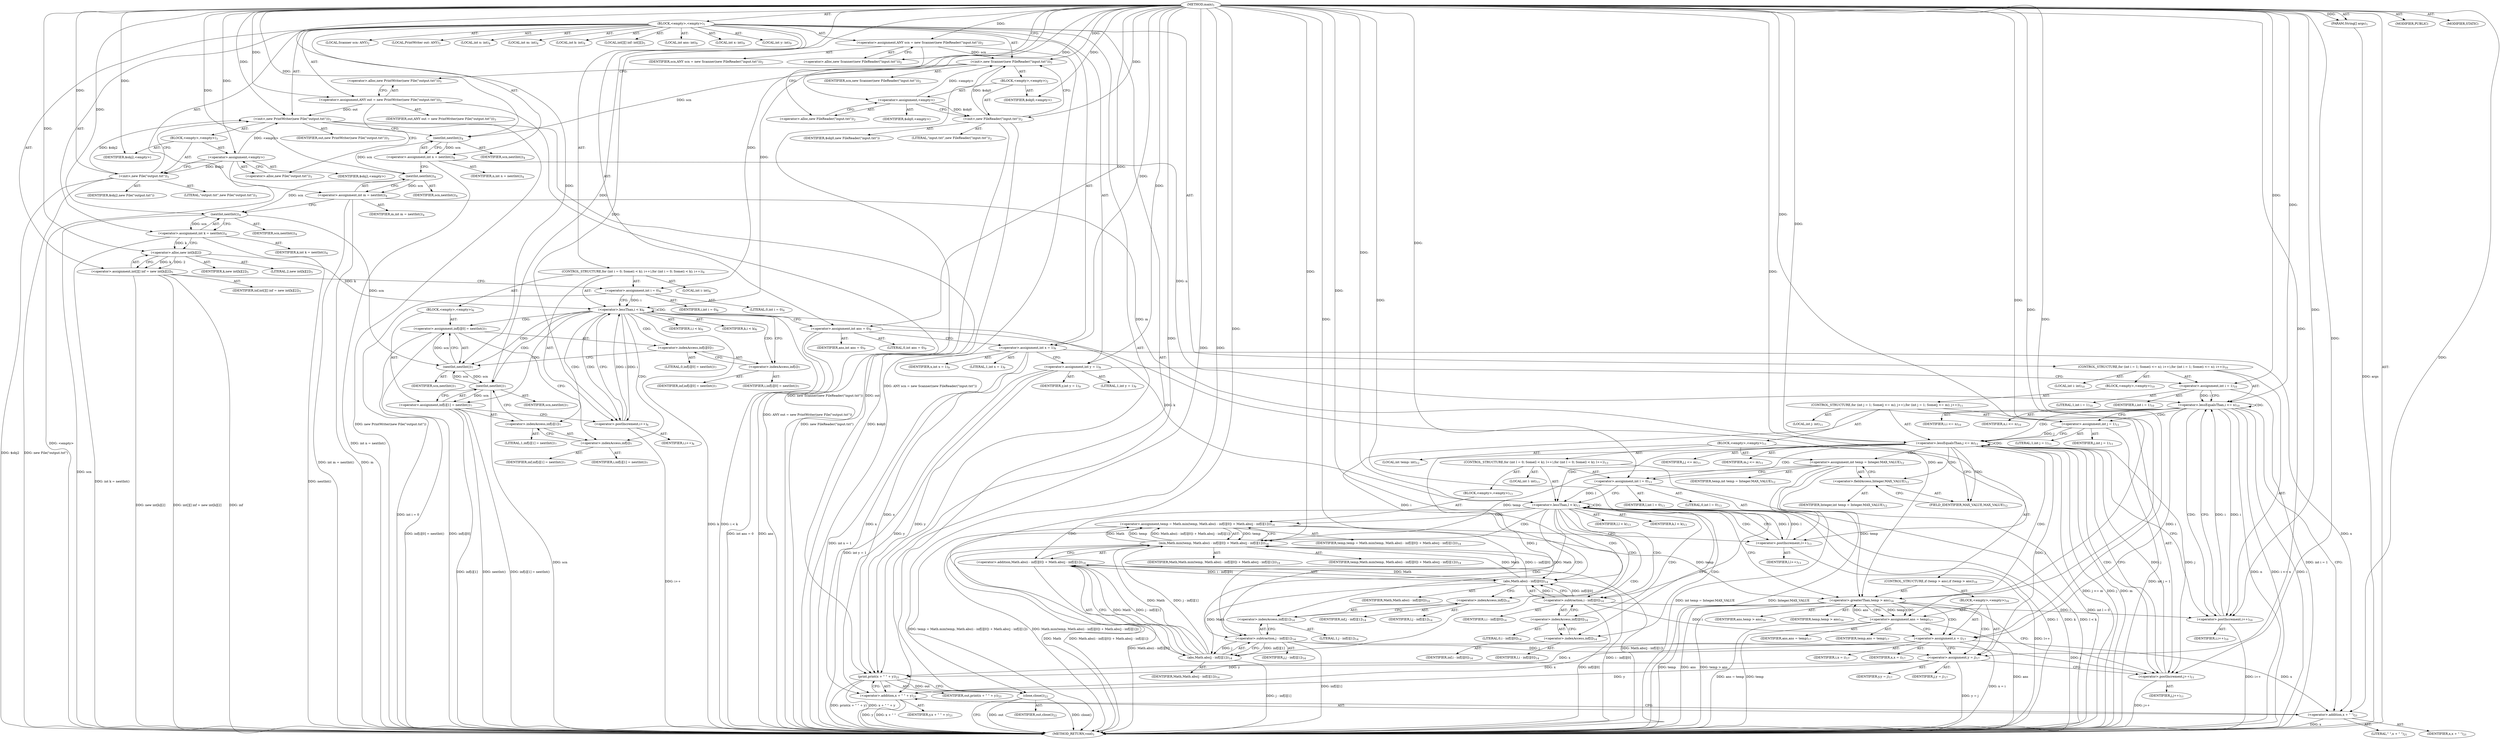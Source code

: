 digraph "main" {  
"21" [label = <(METHOD,main)<SUB>1</SUB>> ]
"22" [label = <(PARAM,String[] args)<SUB>1</SUB>> ]
"23" [label = <(BLOCK,&lt;empty&gt;,&lt;empty&gt;)<SUB>1</SUB>> ]
"4" [label = <(LOCAL,Scanner scn: ANY)<SUB>2</SUB>> ]
"24" [label = <(&lt;operator&gt;.assignment,ANY scn = new Scanner(new FileReader(&quot;input.txt&quot;)))<SUB>2</SUB>> ]
"25" [label = <(IDENTIFIER,scn,ANY scn = new Scanner(new FileReader(&quot;input.txt&quot;)))<SUB>2</SUB>> ]
"26" [label = <(&lt;operator&gt;.alloc,new Scanner(new FileReader(&quot;input.txt&quot;)))<SUB>2</SUB>> ]
"27" [label = <(&lt;init&gt;,new Scanner(new FileReader(&quot;input.txt&quot;)))<SUB>2</SUB>> ]
"3" [label = <(IDENTIFIER,scn,new Scanner(new FileReader(&quot;input.txt&quot;)))<SUB>2</SUB>> ]
"28" [label = <(BLOCK,&lt;empty&gt;,&lt;empty&gt;)<SUB>2</SUB>> ]
"29" [label = <(&lt;operator&gt;.assignment,&lt;empty&gt;)> ]
"30" [label = <(IDENTIFIER,$obj0,&lt;empty&gt;)> ]
"31" [label = <(&lt;operator&gt;.alloc,new FileReader(&quot;input.txt&quot;))<SUB>2</SUB>> ]
"32" [label = <(&lt;init&gt;,new FileReader(&quot;input.txt&quot;))<SUB>2</SUB>> ]
"33" [label = <(IDENTIFIER,$obj0,new FileReader(&quot;input.txt&quot;))> ]
"34" [label = <(LITERAL,&quot;input.txt&quot;,new FileReader(&quot;input.txt&quot;))<SUB>2</SUB>> ]
"35" [label = <(IDENTIFIER,$obj0,&lt;empty&gt;)> ]
"6" [label = <(LOCAL,PrintWriter out: ANY)<SUB>3</SUB>> ]
"36" [label = <(&lt;operator&gt;.assignment,ANY out = new PrintWriter(new File(&quot;output.txt&quot;)))<SUB>3</SUB>> ]
"37" [label = <(IDENTIFIER,out,ANY out = new PrintWriter(new File(&quot;output.txt&quot;)))<SUB>3</SUB>> ]
"38" [label = <(&lt;operator&gt;.alloc,new PrintWriter(new File(&quot;output.txt&quot;)))<SUB>3</SUB>> ]
"39" [label = <(&lt;init&gt;,new PrintWriter(new File(&quot;output.txt&quot;)))<SUB>3</SUB>> ]
"5" [label = <(IDENTIFIER,out,new PrintWriter(new File(&quot;output.txt&quot;)))<SUB>3</SUB>> ]
"40" [label = <(BLOCK,&lt;empty&gt;,&lt;empty&gt;)<SUB>3</SUB>> ]
"41" [label = <(&lt;operator&gt;.assignment,&lt;empty&gt;)> ]
"42" [label = <(IDENTIFIER,$obj2,&lt;empty&gt;)> ]
"43" [label = <(&lt;operator&gt;.alloc,new File(&quot;output.txt&quot;))<SUB>3</SUB>> ]
"44" [label = <(&lt;init&gt;,new File(&quot;output.txt&quot;))<SUB>3</SUB>> ]
"45" [label = <(IDENTIFIER,$obj2,new File(&quot;output.txt&quot;))> ]
"46" [label = <(LITERAL,&quot;output.txt&quot;,new File(&quot;output.txt&quot;))<SUB>3</SUB>> ]
"47" [label = <(IDENTIFIER,$obj2,&lt;empty&gt;)> ]
"48" [label = <(LOCAL,int n: int)<SUB>4</SUB>> ]
"49" [label = <(LOCAL,int m: int)<SUB>4</SUB>> ]
"50" [label = <(LOCAL,int k: int)<SUB>4</SUB>> ]
"51" [label = <(&lt;operator&gt;.assignment,int n = nextInt())<SUB>4</SUB>> ]
"52" [label = <(IDENTIFIER,n,int n = nextInt())<SUB>4</SUB>> ]
"53" [label = <(nextInt,nextInt())<SUB>4</SUB>> ]
"54" [label = <(IDENTIFIER,scn,nextInt())<SUB>4</SUB>> ]
"55" [label = <(&lt;operator&gt;.assignment,int m = nextInt())<SUB>4</SUB>> ]
"56" [label = <(IDENTIFIER,m,int m = nextInt())<SUB>4</SUB>> ]
"57" [label = <(nextInt,nextInt())<SUB>4</SUB>> ]
"58" [label = <(IDENTIFIER,scn,nextInt())<SUB>4</SUB>> ]
"59" [label = <(&lt;operator&gt;.assignment,int k = nextInt())<SUB>4</SUB>> ]
"60" [label = <(IDENTIFIER,k,int k = nextInt())<SUB>4</SUB>> ]
"61" [label = <(nextInt,nextInt())<SUB>4</SUB>> ]
"62" [label = <(IDENTIFIER,scn,nextInt())<SUB>4</SUB>> ]
"63" [label = <(LOCAL,int[][] inf: int[][])<SUB>5</SUB>> ]
"64" [label = <(&lt;operator&gt;.assignment,int[][] inf = new int[k][2])<SUB>5</SUB>> ]
"65" [label = <(IDENTIFIER,inf,int[][] inf = new int[k][2])<SUB>5</SUB>> ]
"66" [label = <(&lt;operator&gt;.alloc,new int[k][2])> ]
"67" [label = <(IDENTIFIER,k,new int[k][2])<SUB>5</SUB>> ]
"68" [label = <(LITERAL,2,new int[k][2])<SUB>5</SUB>> ]
"69" [label = <(CONTROL_STRUCTURE,for (int i = 0; Some(i &lt; k); i++),for (int i = 0; Some(i &lt; k); i++))<SUB>6</SUB>> ]
"70" [label = <(LOCAL,int i: int)<SUB>6</SUB>> ]
"71" [label = <(&lt;operator&gt;.assignment,int i = 0)<SUB>6</SUB>> ]
"72" [label = <(IDENTIFIER,i,int i = 0)<SUB>6</SUB>> ]
"73" [label = <(LITERAL,0,int i = 0)<SUB>6</SUB>> ]
"74" [label = <(&lt;operator&gt;.lessThan,i &lt; k)<SUB>6</SUB>> ]
"75" [label = <(IDENTIFIER,i,i &lt; k)<SUB>6</SUB>> ]
"76" [label = <(IDENTIFIER,k,i &lt; k)<SUB>6</SUB>> ]
"77" [label = <(&lt;operator&gt;.postIncrement,i++)<SUB>6</SUB>> ]
"78" [label = <(IDENTIFIER,i,i++)<SUB>6</SUB>> ]
"79" [label = <(BLOCK,&lt;empty&gt;,&lt;empty&gt;)<SUB>6</SUB>> ]
"80" [label = <(&lt;operator&gt;.assignment,inf[i][0] = nextInt())<SUB>7</SUB>> ]
"81" [label = <(&lt;operator&gt;.indexAccess,inf[i][0])<SUB>7</SUB>> ]
"82" [label = <(&lt;operator&gt;.indexAccess,inf[i])<SUB>7</SUB>> ]
"83" [label = <(IDENTIFIER,inf,inf[i][0] = nextInt())<SUB>7</SUB>> ]
"84" [label = <(IDENTIFIER,i,inf[i][0] = nextInt())<SUB>7</SUB>> ]
"85" [label = <(LITERAL,0,inf[i][0] = nextInt())<SUB>7</SUB>> ]
"86" [label = <(nextInt,nextInt())<SUB>7</SUB>> ]
"87" [label = <(IDENTIFIER,scn,nextInt())<SUB>7</SUB>> ]
"88" [label = <(&lt;operator&gt;.assignment,inf[i][1] = nextInt())<SUB>7</SUB>> ]
"89" [label = <(&lt;operator&gt;.indexAccess,inf[i][1])<SUB>7</SUB>> ]
"90" [label = <(&lt;operator&gt;.indexAccess,inf[i])<SUB>7</SUB>> ]
"91" [label = <(IDENTIFIER,inf,inf[i][1] = nextInt())<SUB>7</SUB>> ]
"92" [label = <(IDENTIFIER,i,inf[i][1] = nextInt())<SUB>7</SUB>> ]
"93" [label = <(LITERAL,1,inf[i][1] = nextInt())<SUB>7</SUB>> ]
"94" [label = <(nextInt,nextInt())<SUB>7</SUB>> ]
"95" [label = <(IDENTIFIER,scn,nextInt())<SUB>7</SUB>> ]
"96" [label = <(LOCAL,int ans: int)<SUB>9</SUB>> ]
"97" [label = <(LOCAL,int x: int)<SUB>9</SUB>> ]
"98" [label = <(LOCAL,int y: int)<SUB>9</SUB>> ]
"99" [label = <(&lt;operator&gt;.assignment,int ans = 0)<SUB>9</SUB>> ]
"100" [label = <(IDENTIFIER,ans,int ans = 0)<SUB>9</SUB>> ]
"101" [label = <(LITERAL,0,int ans = 0)<SUB>9</SUB>> ]
"102" [label = <(&lt;operator&gt;.assignment,int x = 1)<SUB>9</SUB>> ]
"103" [label = <(IDENTIFIER,x,int x = 1)<SUB>9</SUB>> ]
"104" [label = <(LITERAL,1,int x = 1)<SUB>9</SUB>> ]
"105" [label = <(&lt;operator&gt;.assignment,int y = 1)<SUB>9</SUB>> ]
"106" [label = <(IDENTIFIER,y,int y = 1)<SUB>9</SUB>> ]
"107" [label = <(LITERAL,1,int y = 1)<SUB>9</SUB>> ]
"108" [label = <(CONTROL_STRUCTURE,for (int i = 1; Some(i &lt;= n); i++),for (int i = 1; Some(i &lt;= n); i++))<SUB>10</SUB>> ]
"109" [label = <(LOCAL,int i: int)<SUB>10</SUB>> ]
"110" [label = <(&lt;operator&gt;.assignment,int i = 1)<SUB>10</SUB>> ]
"111" [label = <(IDENTIFIER,i,int i = 1)<SUB>10</SUB>> ]
"112" [label = <(LITERAL,1,int i = 1)<SUB>10</SUB>> ]
"113" [label = <(&lt;operator&gt;.lessEqualsThan,i &lt;= n)<SUB>10</SUB>> ]
"114" [label = <(IDENTIFIER,i,i &lt;= n)<SUB>10</SUB>> ]
"115" [label = <(IDENTIFIER,n,i &lt;= n)<SUB>10</SUB>> ]
"116" [label = <(&lt;operator&gt;.postIncrement,i++)<SUB>10</SUB>> ]
"117" [label = <(IDENTIFIER,i,i++)<SUB>10</SUB>> ]
"118" [label = <(BLOCK,&lt;empty&gt;,&lt;empty&gt;)<SUB>10</SUB>> ]
"119" [label = <(CONTROL_STRUCTURE,for (int j = 1; Some(j &lt;= m); j++),for (int j = 1; Some(j &lt;= m); j++))<SUB>11</SUB>> ]
"120" [label = <(LOCAL,int j: int)<SUB>11</SUB>> ]
"121" [label = <(&lt;operator&gt;.assignment,int j = 1)<SUB>11</SUB>> ]
"122" [label = <(IDENTIFIER,j,int j = 1)<SUB>11</SUB>> ]
"123" [label = <(LITERAL,1,int j = 1)<SUB>11</SUB>> ]
"124" [label = <(&lt;operator&gt;.lessEqualsThan,j &lt;= m)<SUB>11</SUB>> ]
"125" [label = <(IDENTIFIER,j,j &lt;= m)<SUB>11</SUB>> ]
"126" [label = <(IDENTIFIER,m,j &lt;= m)<SUB>11</SUB>> ]
"127" [label = <(&lt;operator&gt;.postIncrement,j++)<SUB>11</SUB>> ]
"128" [label = <(IDENTIFIER,j,j++)<SUB>11</SUB>> ]
"129" [label = <(BLOCK,&lt;empty&gt;,&lt;empty&gt;)<SUB>11</SUB>> ]
"130" [label = <(LOCAL,int temp: int)<SUB>12</SUB>> ]
"131" [label = <(&lt;operator&gt;.assignment,int temp = Integer.MAX_VALUE)<SUB>12</SUB>> ]
"132" [label = <(IDENTIFIER,temp,int temp = Integer.MAX_VALUE)<SUB>12</SUB>> ]
"133" [label = <(&lt;operator&gt;.fieldAccess,Integer.MAX_VALUE)<SUB>12</SUB>> ]
"134" [label = <(IDENTIFIER,Integer,int temp = Integer.MAX_VALUE)<SUB>12</SUB>> ]
"135" [label = <(FIELD_IDENTIFIER,MAX_VALUE,MAX_VALUE)<SUB>12</SUB>> ]
"136" [label = <(CONTROL_STRUCTURE,for (int l = 0; Some(l &lt; k); l++),for (int l = 0; Some(l &lt; k); l++))<SUB>13</SUB>> ]
"137" [label = <(LOCAL,int l: int)<SUB>13</SUB>> ]
"138" [label = <(&lt;operator&gt;.assignment,int l = 0)<SUB>13</SUB>> ]
"139" [label = <(IDENTIFIER,l,int l = 0)<SUB>13</SUB>> ]
"140" [label = <(LITERAL,0,int l = 0)<SUB>13</SUB>> ]
"141" [label = <(&lt;operator&gt;.lessThan,l &lt; k)<SUB>13</SUB>> ]
"142" [label = <(IDENTIFIER,l,l &lt; k)<SUB>13</SUB>> ]
"143" [label = <(IDENTIFIER,k,l &lt; k)<SUB>13</SUB>> ]
"144" [label = <(&lt;operator&gt;.postIncrement,l++)<SUB>13</SUB>> ]
"145" [label = <(IDENTIFIER,l,l++)<SUB>13</SUB>> ]
"146" [label = <(BLOCK,&lt;empty&gt;,&lt;empty&gt;)<SUB>13</SUB>> ]
"147" [label = <(&lt;operator&gt;.assignment,temp = Math.min(temp, Math.abs(i - inf[l][0]) + Math.abs(j - inf[l][1])))<SUB>14</SUB>> ]
"148" [label = <(IDENTIFIER,temp,temp = Math.min(temp, Math.abs(i - inf[l][0]) + Math.abs(j - inf[l][1])))<SUB>14</SUB>> ]
"149" [label = <(min,Math.min(temp, Math.abs(i - inf[l][0]) + Math.abs(j - inf[l][1])))<SUB>14</SUB>> ]
"150" [label = <(IDENTIFIER,Math,Math.min(temp, Math.abs(i - inf[l][0]) + Math.abs(j - inf[l][1])))<SUB>14</SUB>> ]
"151" [label = <(IDENTIFIER,temp,Math.min(temp, Math.abs(i - inf[l][0]) + Math.abs(j - inf[l][1])))<SUB>14</SUB>> ]
"152" [label = <(&lt;operator&gt;.addition,Math.abs(i - inf[l][0]) + Math.abs(j - inf[l][1]))<SUB>14</SUB>> ]
"153" [label = <(abs,Math.abs(i - inf[l][0]))<SUB>14</SUB>> ]
"154" [label = <(IDENTIFIER,Math,Math.abs(i - inf[l][0]))<SUB>14</SUB>> ]
"155" [label = <(&lt;operator&gt;.subtraction,i - inf[l][0])<SUB>14</SUB>> ]
"156" [label = <(IDENTIFIER,i,i - inf[l][0])<SUB>14</SUB>> ]
"157" [label = <(&lt;operator&gt;.indexAccess,inf[l][0])<SUB>14</SUB>> ]
"158" [label = <(&lt;operator&gt;.indexAccess,inf[l])<SUB>14</SUB>> ]
"159" [label = <(IDENTIFIER,inf,i - inf[l][0])<SUB>14</SUB>> ]
"160" [label = <(IDENTIFIER,l,i - inf[l][0])<SUB>14</SUB>> ]
"161" [label = <(LITERAL,0,i - inf[l][0])<SUB>14</SUB>> ]
"162" [label = <(abs,Math.abs(j - inf[l][1]))<SUB>14</SUB>> ]
"163" [label = <(IDENTIFIER,Math,Math.abs(j - inf[l][1]))<SUB>14</SUB>> ]
"164" [label = <(&lt;operator&gt;.subtraction,j - inf[l][1])<SUB>14</SUB>> ]
"165" [label = <(IDENTIFIER,j,j - inf[l][1])<SUB>14</SUB>> ]
"166" [label = <(&lt;operator&gt;.indexAccess,inf[l][1])<SUB>14</SUB>> ]
"167" [label = <(&lt;operator&gt;.indexAccess,inf[l])<SUB>14</SUB>> ]
"168" [label = <(IDENTIFIER,inf,j - inf[l][1])<SUB>14</SUB>> ]
"169" [label = <(IDENTIFIER,l,j - inf[l][1])<SUB>14</SUB>> ]
"170" [label = <(LITERAL,1,j - inf[l][1])<SUB>14</SUB>> ]
"171" [label = <(CONTROL_STRUCTURE,if (temp &gt; ans),if (temp &gt; ans))<SUB>16</SUB>> ]
"172" [label = <(&lt;operator&gt;.greaterThan,temp &gt; ans)<SUB>16</SUB>> ]
"173" [label = <(IDENTIFIER,temp,temp &gt; ans)<SUB>16</SUB>> ]
"174" [label = <(IDENTIFIER,ans,temp &gt; ans)<SUB>16</SUB>> ]
"175" [label = <(BLOCK,&lt;empty&gt;,&lt;empty&gt;)<SUB>16</SUB>> ]
"176" [label = <(&lt;operator&gt;.assignment,ans = temp)<SUB>17</SUB>> ]
"177" [label = <(IDENTIFIER,ans,ans = temp)<SUB>17</SUB>> ]
"178" [label = <(IDENTIFIER,temp,ans = temp)<SUB>17</SUB>> ]
"179" [label = <(&lt;operator&gt;.assignment,x = i)<SUB>17</SUB>> ]
"180" [label = <(IDENTIFIER,x,x = i)<SUB>17</SUB>> ]
"181" [label = <(IDENTIFIER,i,x = i)<SUB>17</SUB>> ]
"182" [label = <(&lt;operator&gt;.assignment,y = j)<SUB>17</SUB>> ]
"183" [label = <(IDENTIFIER,y,y = j)<SUB>17</SUB>> ]
"184" [label = <(IDENTIFIER,j,y = j)<SUB>17</SUB>> ]
"185" [label = <(print,print(x + &quot; &quot; + y))<SUB>21</SUB>> ]
"186" [label = <(IDENTIFIER,out,print(x + &quot; &quot; + y))<SUB>21</SUB>> ]
"187" [label = <(&lt;operator&gt;.addition,x + &quot; &quot; + y)<SUB>21</SUB>> ]
"188" [label = <(&lt;operator&gt;.addition,x + &quot; &quot;)<SUB>21</SUB>> ]
"189" [label = <(IDENTIFIER,x,x + &quot; &quot;)<SUB>21</SUB>> ]
"190" [label = <(LITERAL,&quot; &quot;,x + &quot; &quot;)<SUB>21</SUB>> ]
"191" [label = <(IDENTIFIER,y,x + &quot; &quot; + y)<SUB>21</SUB>> ]
"192" [label = <(close,close())<SUB>22</SUB>> ]
"193" [label = <(IDENTIFIER,out,close())<SUB>22</SUB>> ]
"194" [label = <(MODIFIER,PUBLIC)> ]
"195" [label = <(MODIFIER,STATIC)> ]
"196" [label = <(METHOD_RETURN,void)<SUB>1</SUB>> ]
  "21" -> "22"  [ label = "AST: "] 
  "21" -> "23"  [ label = "AST: "] 
  "21" -> "194"  [ label = "AST: "] 
  "21" -> "195"  [ label = "AST: "] 
  "21" -> "196"  [ label = "AST: "] 
  "23" -> "4"  [ label = "AST: "] 
  "23" -> "24"  [ label = "AST: "] 
  "23" -> "27"  [ label = "AST: "] 
  "23" -> "6"  [ label = "AST: "] 
  "23" -> "36"  [ label = "AST: "] 
  "23" -> "39"  [ label = "AST: "] 
  "23" -> "48"  [ label = "AST: "] 
  "23" -> "49"  [ label = "AST: "] 
  "23" -> "50"  [ label = "AST: "] 
  "23" -> "51"  [ label = "AST: "] 
  "23" -> "55"  [ label = "AST: "] 
  "23" -> "59"  [ label = "AST: "] 
  "23" -> "63"  [ label = "AST: "] 
  "23" -> "64"  [ label = "AST: "] 
  "23" -> "69"  [ label = "AST: "] 
  "23" -> "96"  [ label = "AST: "] 
  "23" -> "97"  [ label = "AST: "] 
  "23" -> "98"  [ label = "AST: "] 
  "23" -> "99"  [ label = "AST: "] 
  "23" -> "102"  [ label = "AST: "] 
  "23" -> "105"  [ label = "AST: "] 
  "23" -> "108"  [ label = "AST: "] 
  "23" -> "185"  [ label = "AST: "] 
  "23" -> "192"  [ label = "AST: "] 
  "24" -> "25"  [ label = "AST: "] 
  "24" -> "26"  [ label = "AST: "] 
  "27" -> "3"  [ label = "AST: "] 
  "27" -> "28"  [ label = "AST: "] 
  "28" -> "29"  [ label = "AST: "] 
  "28" -> "32"  [ label = "AST: "] 
  "28" -> "35"  [ label = "AST: "] 
  "29" -> "30"  [ label = "AST: "] 
  "29" -> "31"  [ label = "AST: "] 
  "32" -> "33"  [ label = "AST: "] 
  "32" -> "34"  [ label = "AST: "] 
  "36" -> "37"  [ label = "AST: "] 
  "36" -> "38"  [ label = "AST: "] 
  "39" -> "5"  [ label = "AST: "] 
  "39" -> "40"  [ label = "AST: "] 
  "40" -> "41"  [ label = "AST: "] 
  "40" -> "44"  [ label = "AST: "] 
  "40" -> "47"  [ label = "AST: "] 
  "41" -> "42"  [ label = "AST: "] 
  "41" -> "43"  [ label = "AST: "] 
  "44" -> "45"  [ label = "AST: "] 
  "44" -> "46"  [ label = "AST: "] 
  "51" -> "52"  [ label = "AST: "] 
  "51" -> "53"  [ label = "AST: "] 
  "53" -> "54"  [ label = "AST: "] 
  "55" -> "56"  [ label = "AST: "] 
  "55" -> "57"  [ label = "AST: "] 
  "57" -> "58"  [ label = "AST: "] 
  "59" -> "60"  [ label = "AST: "] 
  "59" -> "61"  [ label = "AST: "] 
  "61" -> "62"  [ label = "AST: "] 
  "64" -> "65"  [ label = "AST: "] 
  "64" -> "66"  [ label = "AST: "] 
  "66" -> "67"  [ label = "AST: "] 
  "66" -> "68"  [ label = "AST: "] 
  "69" -> "70"  [ label = "AST: "] 
  "69" -> "71"  [ label = "AST: "] 
  "69" -> "74"  [ label = "AST: "] 
  "69" -> "77"  [ label = "AST: "] 
  "69" -> "79"  [ label = "AST: "] 
  "71" -> "72"  [ label = "AST: "] 
  "71" -> "73"  [ label = "AST: "] 
  "74" -> "75"  [ label = "AST: "] 
  "74" -> "76"  [ label = "AST: "] 
  "77" -> "78"  [ label = "AST: "] 
  "79" -> "80"  [ label = "AST: "] 
  "79" -> "88"  [ label = "AST: "] 
  "80" -> "81"  [ label = "AST: "] 
  "80" -> "86"  [ label = "AST: "] 
  "81" -> "82"  [ label = "AST: "] 
  "81" -> "85"  [ label = "AST: "] 
  "82" -> "83"  [ label = "AST: "] 
  "82" -> "84"  [ label = "AST: "] 
  "86" -> "87"  [ label = "AST: "] 
  "88" -> "89"  [ label = "AST: "] 
  "88" -> "94"  [ label = "AST: "] 
  "89" -> "90"  [ label = "AST: "] 
  "89" -> "93"  [ label = "AST: "] 
  "90" -> "91"  [ label = "AST: "] 
  "90" -> "92"  [ label = "AST: "] 
  "94" -> "95"  [ label = "AST: "] 
  "99" -> "100"  [ label = "AST: "] 
  "99" -> "101"  [ label = "AST: "] 
  "102" -> "103"  [ label = "AST: "] 
  "102" -> "104"  [ label = "AST: "] 
  "105" -> "106"  [ label = "AST: "] 
  "105" -> "107"  [ label = "AST: "] 
  "108" -> "109"  [ label = "AST: "] 
  "108" -> "110"  [ label = "AST: "] 
  "108" -> "113"  [ label = "AST: "] 
  "108" -> "116"  [ label = "AST: "] 
  "108" -> "118"  [ label = "AST: "] 
  "110" -> "111"  [ label = "AST: "] 
  "110" -> "112"  [ label = "AST: "] 
  "113" -> "114"  [ label = "AST: "] 
  "113" -> "115"  [ label = "AST: "] 
  "116" -> "117"  [ label = "AST: "] 
  "118" -> "119"  [ label = "AST: "] 
  "119" -> "120"  [ label = "AST: "] 
  "119" -> "121"  [ label = "AST: "] 
  "119" -> "124"  [ label = "AST: "] 
  "119" -> "127"  [ label = "AST: "] 
  "119" -> "129"  [ label = "AST: "] 
  "121" -> "122"  [ label = "AST: "] 
  "121" -> "123"  [ label = "AST: "] 
  "124" -> "125"  [ label = "AST: "] 
  "124" -> "126"  [ label = "AST: "] 
  "127" -> "128"  [ label = "AST: "] 
  "129" -> "130"  [ label = "AST: "] 
  "129" -> "131"  [ label = "AST: "] 
  "129" -> "136"  [ label = "AST: "] 
  "129" -> "171"  [ label = "AST: "] 
  "131" -> "132"  [ label = "AST: "] 
  "131" -> "133"  [ label = "AST: "] 
  "133" -> "134"  [ label = "AST: "] 
  "133" -> "135"  [ label = "AST: "] 
  "136" -> "137"  [ label = "AST: "] 
  "136" -> "138"  [ label = "AST: "] 
  "136" -> "141"  [ label = "AST: "] 
  "136" -> "144"  [ label = "AST: "] 
  "136" -> "146"  [ label = "AST: "] 
  "138" -> "139"  [ label = "AST: "] 
  "138" -> "140"  [ label = "AST: "] 
  "141" -> "142"  [ label = "AST: "] 
  "141" -> "143"  [ label = "AST: "] 
  "144" -> "145"  [ label = "AST: "] 
  "146" -> "147"  [ label = "AST: "] 
  "147" -> "148"  [ label = "AST: "] 
  "147" -> "149"  [ label = "AST: "] 
  "149" -> "150"  [ label = "AST: "] 
  "149" -> "151"  [ label = "AST: "] 
  "149" -> "152"  [ label = "AST: "] 
  "152" -> "153"  [ label = "AST: "] 
  "152" -> "162"  [ label = "AST: "] 
  "153" -> "154"  [ label = "AST: "] 
  "153" -> "155"  [ label = "AST: "] 
  "155" -> "156"  [ label = "AST: "] 
  "155" -> "157"  [ label = "AST: "] 
  "157" -> "158"  [ label = "AST: "] 
  "157" -> "161"  [ label = "AST: "] 
  "158" -> "159"  [ label = "AST: "] 
  "158" -> "160"  [ label = "AST: "] 
  "162" -> "163"  [ label = "AST: "] 
  "162" -> "164"  [ label = "AST: "] 
  "164" -> "165"  [ label = "AST: "] 
  "164" -> "166"  [ label = "AST: "] 
  "166" -> "167"  [ label = "AST: "] 
  "166" -> "170"  [ label = "AST: "] 
  "167" -> "168"  [ label = "AST: "] 
  "167" -> "169"  [ label = "AST: "] 
  "171" -> "172"  [ label = "AST: "] 
  "171" -> "175"  [ label = "AST: "] 
  "172" -> "173"  [ label = "AST: "] 
  "172" -> "174"  [ label = "AST: "] 
  "175" -> "176"  [ label = "AST: "] 
  "175" -> "179"  [ label = "AST: "] 
  "175" -> "182"  [ label = "AST: "] 
  "176" -> "177"  [ label = "AST: "] 
  "176" -> "178"  [ label = "AST: "] 
  "179" -> "180"  [ label = "AST: "] 
  "179" -> "181"  [ label = "AST: "] 
  "182" -> "183"  [ label = "AST: "] 
  "182" -> "184"  [ label = "AST: "] 
  "185" -> "186"  [ label = "AST: "] 
  "185" -> "187"  [ label = "AST: "] 
  "187" -> "188"  [ label = "AST: "] 
  "187" -> "191"  [ label = "AST: "] 
  "188" -> "189"  [ label = "AST: "] 
  "188" -> "190"  [ label = "AST: "] 
  "192" -> "193"  [ label = "AST: "] 
  "24" -> "31"  [ label = "CFG: "] 
  "27" -> "38"  [ label = "CFG: "] 
  "36" -> "43"  [ label = "CFG: "] 
  "39" -> "53"  [ label = "CFG: "] 
  "51" -> "57"  [ label = "CFG: "] 
  "55" -> "61"  [ label = "CFG: "] 
  "59" -> "66"  [ label = "CFG: "] 
  "64" -> "71"  [ label = "CFG: "] 
  "99" -> "102"  [ label = "CFG: "] 
  "102" -> "105"  [ label = "CFG: "] 
  "105" -> "110"  [ label = "CFG: "] 
  "185" -> "192"  [ label = "CFG: "] 
  "192" -> "196"  [ label = "CFG: "] 
  "26" -> "24"  [ label = "CFG: "] 
  "38" -> "36"  [ label = "CFG: "] 
  "53" -> "51"  [ label = "CFG: "] 
  "57" -> "55"  [ label = "CFG: "] 
  "61" -> "59"  [ label = "CFG: "] 
  "66" -> "64"  [ label = "CFG: "] 
  "71" -> "74"  [ label = "CFG: "] 
  "74" -> "82"  [ label = "CFG: "] 
  "74" -> "99"  [ label = "CFG: "] 
  "77" -> "74"  [ label = "CFG: "] 
  "110" -> "113"  [ label = "CFG: "] 
  "113" -> "121"  [ label = "CFG: "] 
  "113" -> "188"  [ label = "CFG: "] 
  "116" -> "113"  [ label = "CFG: "] 
  "187" -> "185"  [ label = "CFG: "] 
  "29" -> "32"  [ label = "CFG: "] 
  "32" -> "27"  [ label = "CFG: "] 
  "41" -> "44"  [ label = "CFG: "] 
  "44" -> "39"  [ label = "CFG: "] 
  "80" -> "90"  [ label = "CFG: "] 
  "88" -> "77"  [ label = "CFG: "] 
  "188" -> "187"  [ label = "CFG: "] 
  "31" -> "29"  [ label = "CFG: "] 
  "43" -> "41"  [ label = "CFG: "] 
  "81" -> "86"  [ label = "CFG: "] 
  "86" -> "80"  [ label = "CFG: "] 
  "89" -> "94"  [ label = "CFG: "] 
  "94" -> "88"  [ label = "CFG: "] 
  "121" -> "124"  [ label = "CFG: "] 
  "124" -> "135"  [ label = "CFG: "] 
  "124" -> "116"  [ label = "CFG: "] 
  "127" -> "124"  [ label = "CFG: "] 
  "82" -> "81"  [ label = "CFG: "] 
  "90" -> "89"  [ label = "CFG: "] 
  "131" -> "138"  [ label = "CFG: "] 
  "133" -> "131"  [ label = "CFG: "] 
  "138" -> "141"  [ label = "CFG: "] 
  "141" -> "158"  [ label = "CFG: "] 
  "141" -> "172"  [ label = "CFG: "] 
  "144" -> "141"  [ label = "CFG: "] 
  "172" -> "176"  [ label = "CFG: "] 
  "172" -> "127"  [ label = "CFG: "] 
  "135" -> "133"  [ label = "CFG: "] 
  "147" -> "144"  [ label = "CFG: "] 
  "176" -> "179"  [ label = "CFG: "] 
  "179" -> "182"  [ label = "CFG: "] 
  "182" -> "127"  [ label = "CFG: "] 
  "149" -> "147"  [ label = "CFG: "] 
  "152" -> "149"  [ label = "CFG: "] 
  "153" -> "167"  [ label = "CFG: "] 
  "162" -> "152"  [ label = "CFG: "] 
  "155" -> "153"  [ label = "CFG: "] 
  "164" -> "162"  [ label = "CFG: "] 
  "157" -> "155"  [ label = "CFG: "] 
  "166" -> "164"  [ label = "CFG: "] 
  "158" -> "157"  [ label = "CFG: "] 
  "167" -> "166"  [ label = "CFG: "] 
  "21" -> "26"  [ label = "CFG: "] 
  "22" -> "196"  [ label = "DDG: args"] 
  "24" -> "196"  [ label = "DDG: ANY scn = new Scanner(new FileReader(&quot;input.txt&quot;))"] 
  "32" -> "196"  [ label = "DDG: $obj0"] 
  "32" -> "196"  [ label = "DDG: new FileReader(&quot;input.txt&quot;)"] 
  "27" -> "196"  [ label = "DDG: new Scanner(new FileReader(&quot;input.txt&quot;))"] 
  "36" -> "196"  [ label = "DDG: ANY out = new PrintWriter(new File(&quot;output.txt&quot;))"] 
  "41" -> "196"  [ label = "DDG: &lt;empty&gt;"] 
  "44" -> "196"  [ label = "DDG: $obj2"] 
  "44" -> "196"  [ label = "DDG: new File(&quot;output.txt&quot;)"] 
  "39" -> "196"  [ label = "DDG: new PrintWriter(new File(&quot;output.txt&quot;))"] 
  "51" -> "196"  [ label = "DDG: int n = nextInt()"] 
  "55" -> "196"  [ label = "DDG: m"] 
  "55" -> "196"  [ label = "DDG: int m = nextInt()"] 
  "61" -> "196"  [ label = "DDG: scn"] 
  "59" -> "196"  [ label = "DDG: nextInt()"] 
  "59" -> "196"  [ label = "DDG: int k = nextInt()"] 
  "64" -> "196"  [ label = "DDG: inf"] 
  "64" -> "196"  [ label = "DDG: new int[k][2]"] 
  "64" -> "196"  [ label = "DDG: int[][] inf = new int[k][2]"] 
  "71" -> "196"  [ label = "DDG: int i = 0"] 
  "74" -> "196"  [ label = "DDG: k"] 
  "74" -> "196"  [ label = "DDG: i &lt; k"] 
  "99" -> "196"  [ label = "DDG: ans"] 
  "99" -> "196"  [ label = "DDG: int ans = 0"] 
  "102" -> "196"  [ label = "DDG: int x = 1"] 
  "105" -> "196"  [ label = "DDG: int y = 1"] 
  "110" -> "196"  [ label = "DDG: int i = 1"] 
  "113" -> "196"  [ label = "DDG: i"] 
  "113" -> "196"  [ label = "DDG: n"] 
  "113" -> "196"  [ label = "DDG: i &lt;= n"] 
  "188" -> "196"  [ label = "DDG: x"] 
  "187" -> "196"  [ label = "DDG: x + &quot; &quot;"] 
  "187" -> "196"  [ label = "DDG: y"] 
  "185" -> "196"  [ label = "DDG: x + &quot; &quot; + y"] 
  "185" -> "196"  [ label = "DDG: print(x + &quot; &quot; + y)"] 
  "192" -> "196"  [ label = "DDG: out"] 
  "192" -> "196"  [ label = "DDG: close()"] 
  "121" -> "196"  [ label = "DDG: int j = 1"] 
  "124" -> "196"  [ label = "DDG: j"] 
  "124" -> "196"  [ label = "DDG: m"] 
  "124" -> "196"  [ label = "DDG: j &lt;= m"] 
  "116" -> "196"  [ label = "DDG: i++"] 
  "131" -> "196"  [ label = "DDG: Integer.MAX_VALUE"] 
  "131" -> "196"  [ label = "DDG: int temp = Integer.MAX_VALUE"] 
  "138" -> "196"  [ label = "DDG: int l = 0"] 
  "141" -> "196"  [ label = "DDG: l"] 
  "141" -> "196"  [ label = "DDG: k"] 
  "141" -> "196"  [ label = "DDG: l &lt; k"] 
  "172" -> "196"  [ label = "DDG: temp"] 
  "172" -> "196"  [ label = "DDG: ans"] 
  "172" -> "196"  [ label = "DDG: temp &gt; ans"] 
  "176" -> "196"  [ label = "DDG: ans"] 
  "176" -> "196"  [ label = "DDG: temp"] 
  "176" -> "196"  [ label = "DDG: ans = temp"] 
  "179" -> "196"  [ label = "DDG: x = i"] 
  "182" -> "196"  [ label = "DDG: y = j"] 
  "127" -> "196"  [ label = "DDG: j++"] 
  "149" -> "196"  [ label = "DDG: Math"] 
  "155" -> "196"  [ label = "DDG: inf[l][0]"] 
  "153" -> "196"  [ label = "DDG: i - inf[l][0]"] 
  "152" -> "196"  [ label = "DDG: Math.abs(i - inf[l][0])"] 
  "164" -> "196"  [ label = "DDG: inf[l][1]"] 
  "162" -> "196"  [ label = "DDG: j - inf[l][1]"] 
  "152" -> "196"  [ label = "DDG: Math.abs(j - inf[l][1])"] 
  "149" -> "196"  [ label = "DDG: Math.abs(i - inf[l][0]) + Math.abs(j - inf[l][1])"] 
  "147" -> "196"  [ label = "DDG: Math.min(temp, Math.abs(i - inf[l][0]) + Math.abs(j - inf[l][1]))"] 
  "147" -> "196"  [ label = "DDG: temp = Math.min(temp, Math.abs(i - inf[l][0]) + Math.abs(j - inf[l][1]))"] 
  "144" -> "196"  [ label = "DDG: l++"] 
  "80" -> "196"  [ label = "DDG: inf[i][0]"] 
  "80" -> "196"  [ label = "DDG: inf[i][0] = nextInt()"] 
  "88" -> "196"  [ label = "DDG: inf[i][1]"] 
  "94" -> "196"  [ label = "DDG: scn"] 
  "88" -> "196"  [ label = "DDG: nextInt()"] 
  "88" -> "196"  [ label = "DDG: inf[i][1] = nextInt()"] 
  "77" -> "196"  [ label = "DDG: i++"] 
  "21" -> "22"  [ label = "DDG: "] 
  "21" -> "24"  [ label = "DDG: "] 
  "21" -> "36"  [ label = "DDG: "] 
  "53" -> "51"  [ label = "DDG: scn"] 
  "57" -> "55"  [ label = "DDG: scn"] 
  "61" -> "59"  [ label = "DDG: scn"] 
  "66" -> "64"  [ label = "DDG: k"] 
  "66" -> "64"  [ label = "DDG: 2"] 
  "21" -> "99"  [ label = "DDG: "] 
  "21" -> "102"  [ label = "DDG: "] 
  "21" -> "105"  [ label = "DDG: "] 
  "24" -> "27"  [ label = "DDG: scn"] 
  "21" -> "27"  [ label = "DDG: "] 
  "29" -> "27"  [ label = "DDG: &lt;empty&gt;"] 
  "32" -> "27"  [ label = "DDG: $obj0"] 
  "36" -> "39"  [ label = "DDG: out"] 
  "21" -> "39"  [ label = "DDG: "] 
  "41" -> "39"  [ label = "DDG: &lt;empty&gt;"] 
  "44" -> "39"  [ label = "DDG: $obj2"] 
  "21" -> "71"  [ label = "DDG: "] 
  "21" -> "110"  [ label = "DDG: "] 
  "39" -> "185"  [ label = "DDG: out"] 
  "21" -> "185"  [ label = "DDG: "] 
  "102" -> "185"  [ label = "DDG: x"] 
  "179" -> "185"  [ label = "DDG: x"] 
  "105" -> "185"  [ label = "DDG: y"] 
  "182" -> "185"  [ label = "DDG: y"] 
  "185" -> "192"  [ label = "DDG: out"] 
  "21" -> "192"  [ label = "DDG: "] 
  "21" -> "29"  [ label = "DDG: "] 
  "21" -> "35"  [ label = "DDG: "] 
  "21" -> "41"  [ label = "DDG: "] 
  "21" -> "47"  [ label = "DDG: "] 
  "27" -> "53"  [ label = "DDG: scn"] 
  "21" -> "53"  [ label = "DDG: "] 
  "53" -> "57"  [ label = "DDG: scn"] 
  "21" -> "57"  [ label = "DDG: "] 
  "57" -> "61"  [ label = "DDG: scn"] 
  "21" -> "61"  [ label = "DDG: "] 
  "59" -> "66"  [ label = "DDG: k"] 
  "21" -> "66"  [ label = "DDG: "] 
  "71" -> "74"  [ label = "DDG: i"] 
  "77" -> "74"  [ label = "DDG: i"] 
  "21" -> "74"  [ label = "DDG: "] 
  "66" -> "74"  [ label = "DDG: k"] 
  "74" -> "77"  [ label = "DDG: i"] 
  "21" -> "77"  [ label = "DDG: "] 
  "86" -> "80"  [ label = "DDG: scn"] 
  "94" -> "88"  [ label = "DDG: scn"] 
  "110" -> "113"  [ label = "DDG: i"] 
  "116" -> "113"  [ label = "DDG: i"] 
  "21" -> "113"  [ label = "DDG: "] 
  "51" -> "113"  [ label = "DDG: n"] 
  "113" -> "116"  [ label = "DDG: i"] 
  "155" -> "116"  [ label = "DDG: i"] 
  "21" -> "116"  [ label = "DDG: "] 
  "102" -> "187"  [ label = "DDG: x"] 
  "179" -> "187"  [ label = "DDG: x"] 
  "21" -> "187"  [ label = "DDG: "] 
  "105" -> "187"  [ label = "DDG: y"] 
  "182" -> "187"  [ label = "DDG: y"] 
  "29" -> "32"  [ label = "DDG: $obj0"] 
  "21" -> "32"  [ label = "DDG: "] 
  "41" -> "44"  [ label = "DDG: $obj2"] 
  "21" -> "44"  [ label = "DDG: "] 
  "21" -> "121"  [ label = "DDG: "] 
  "102" -> "188"  [ label = "DDG: x"] 
  "179" -> "188"  [ label = "DDG: x"] 
  "21" -> "188"  [ label = "DDG: "] 
  "61" -> "86"  [ label = "DDG: scn"] 
  "94" -> "86"  [ label = "DDG: scn"] 
  "21" -> "86"  [ label = "DDG: "] 
  "86" -> "94"  [ label = "DDG: scn"] 
  "21" -> "94"  [ label = "DDG: "] 
  "121" -> "124"  [ label = "DDG: j"] 
  "127" -> "124"  [ label = "DDG: j"] 
  "21" -> "124"  [ label = "DDG: "] 
  "55" -> "124"  [ label = "DDG: m"] 
  "124" -> "127"  [ label = "DDG: j"] 
  "164" -> "127"  [ label = "DDG: j"] 
  "21" -> "127"  [ label = "DDG: "] 
  "21" -> "138"  [ label = "DDG: "] 
  "138" -> "141"  [ label = "DDG: l"] 
  "144" -> "141"  [ label = "DDG: l"] 
  "21" -> "141"  [ label = "DDG: "] 
  "74" -> "141"  [ label = "DDG: k"] 
  "141" -> "144"  [ label = "DDG: l"] 
  "21" -> "144"  [ label = "DDG: "] 
  "149" -> "147"  [ label = "DDG: Math"] 
  "149" -> "147"  [ label = "DDG: temp"] 
  "149" -> "147"  [ label = "DDG: Math.abs(i - inf[l][0]) + Math.abs(j - inf[l][1])"] 
  "131" -> "172"  [ label = "DDG: temp"] 
  "147" -> "172"  [ label = "DDG: temp"] 
  "21" -> "172"  [ label = "DDG: "] 
  "99" -> "172"  [ label = "DDG: ans"] 
  "176" -> "172"  [ label = "DDG: ans"] 
  "172" -> "176"  [ label = "DDG: temp"] 
  "21" -> "176"  [ label = "DDG: "] 
  "113" -> "179"  [ label = "DDG: i"] 
  "155" -> "179"  [ label = "DDG: i"] 
  "21" -> "179"  [ label = "DDG: "] 
  "124" -> "182"  [ label = "DDG: j"] 
  "164" -> "182"  [ label = "DDG: j"] 
  "21" -> "182"  [ label = "DDG: "] 
  "162" -> "149"  [ label = "DDG: Math"] 
  "21" -> "149"  [ label = "DDG: "] 
  "131" -> "149"  [ label = "DDG: temp"] 
  "147" -> "149"  [ label = "DDG: temp"] 
  "153" -> "149"  [ label = "DDG: Math"] 
  "153" -> "149"  [ label = "DDG: i - inf[l][0]"] 
  "162" -> "149"  [ label = "DDG: j - inf[l][1]"] 
  "153" -> "152"  [ label = "DDG: Math"] 
  "153" -> "152"  [ label = "DDG: i - inf[l][0]"] 
  "162" -> "152"  [ label = "DDG: Math"] 
  "162" -> "152"  [ label = "DDG: j - inf[l][1]"] 
  "149" -> "153"  [ label = "DDG: Math"] 
  "21" -> "153"  [ label = "DDG: "] 
  "155" -> "153"  [ label = "DDG: i"] 
  "155" -> "153"  [ label = "DDG: inf[l][0]"] 
  "153" -> "162"  [ label = "DDG: Math"] 
  "21" -> "162"  [ label = "DDG: "] 
  "164" -> "162"  [ label = "DDG: j"] 
  "164" -> "162"  [ label = "DDG: inf[l][1]"] 
  "113" -> "155"  [ label = "DDG: i"] 
  "21" -> "155"  [ label = "DDG: "] 
  "124" -> "164"  [ label = "DDG: j"] 
  "21" -> "164"  [ label = "DDG: "] 
  "74" -> "94"  [ label = "CDG: "] 
  "74" -> "77"  [ label = "CDG: "] 
  "74" -> "89"  [ label = "CDG: "] 
  "74" -> "81"  [ label = "CDG: "] 
  "74" -> "74"  [ label = "CDG: "] 
  "74" -> "82"  [ label = "CDG: "] 
  "74" -> "90"  [ label = "CDG: "] 
  "74" -> "80"  [ label = "CDG: "] 
  "74" -> "88"  [ label = "CDG: "] 
  "74" -> "86"  [ label = "CDG: "] 
  "113" -> "113"  [ label = "CDG: "] 
  "113" -> "116"  [ label = "CDG: "] 
  "113" -> "121"  [ label = "CDG: "] 
  "113" -> "124"  [ label = "CDG: "] 
  "124" -> "141"  [ label = "CDG: "] 
  "124" -> "131"  [ label = "CDG: "] 
  "124" -> "138"  [ label = "CDG: "] 
  "124" -> "135"  [ label = "CDG: "] 
  "124" -> "127"  [ label = "CDG: "] 
  "124" -> "124"  [ label = "CDG: "] 
  "124" -> "133"  [ label = "CDG: "] 
  "124" -> "172"  [ label = "CDG: "] 
  "141" -> "141"  [ label = "CDG: "] 
  "141" -> "167"  [ label = "CDG: "] 
  "141" -> "166"  [ label = "CDG: "] 
  "141" -> "149"  [ label = "CDG: "] 
  "141" -> "162"  [ label = "CDG: "] 
  "141" -> "153"  [ label = "CDG: "] 
  "141" -> "157"  [ label = "CDG: "] 
  "141" -> "144"  [ label = "CDG: "] 
  "141" -> "152"  [ label = "CDG: "] 
  "141" -> "147"  [ label = "CDG: "] 
  "141" -> "164"  [ label = "CDG: "] 
  "141" -> "155"  [ label = "CDG: "] 
  "141" -> "158"  [ label = "CDG: "] 
  "172" -> "179"  [ label = "CDG: "] 
  "172" -> "176"  [ label = "CDG: "] 
  "172" -> "182"  [ label = "CDG: "] 
}

